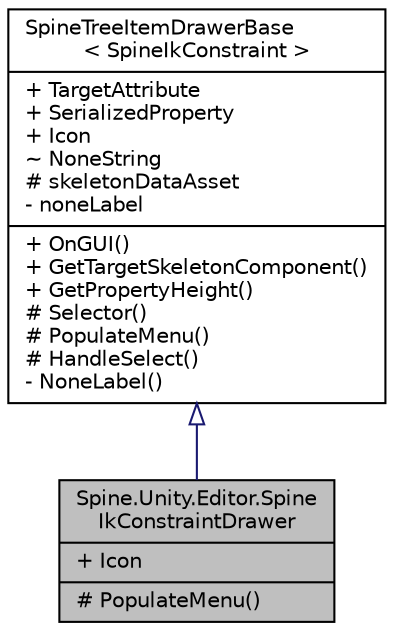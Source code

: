 digraph "Spine.Unity.Editor.SpineIkConstraintDrawer"
{
 // LATEX_PDF_SIZE
  edge [fontname="Helvetica",fontsize="10",labelfontname="Helvetica",labelfontsize="10"];
  node [fontname="Helvetica",fontsize="10",shape=record];
  Node1 [label="{Spine.Unity.Editor.Spine\lIkConstraintDrawer\n|+ Icon\l|# PopulateMenu()\l}",height=0.2,width=0.4,color="black", fillcolor="grey75", style="filled", fontcolor="black",tooltip=" "];
  Node2 -> Node1 [dir="back",color="midnightblue",fontsize="10",style="solid",arrowtail="onormal"];
  Node2 [label="{SpineTreeItemDrawerBase\l\< SpineIkConstraint \>\n|+ TargetAttribute\l+ SerializedProperty\l+ Icon\l~ NoneString\l# skeletonDataAsset\l- noneLabel\l|+ OnGUI()\l+ GetTargetSkeletonComponent()\l+ GetPropertyHeight()\l# Selector()\l# PopulateMenu()\l# HandleSelect()\l- NoneLabel()\l}",height=0.2,width=0.4,color="black", fillcolor="white", style="filled",URL="$class_spine_1_1_unity_1_1_editor_1_1_spine_tree_item_drawer_base.html",tooltip=" "];
}
